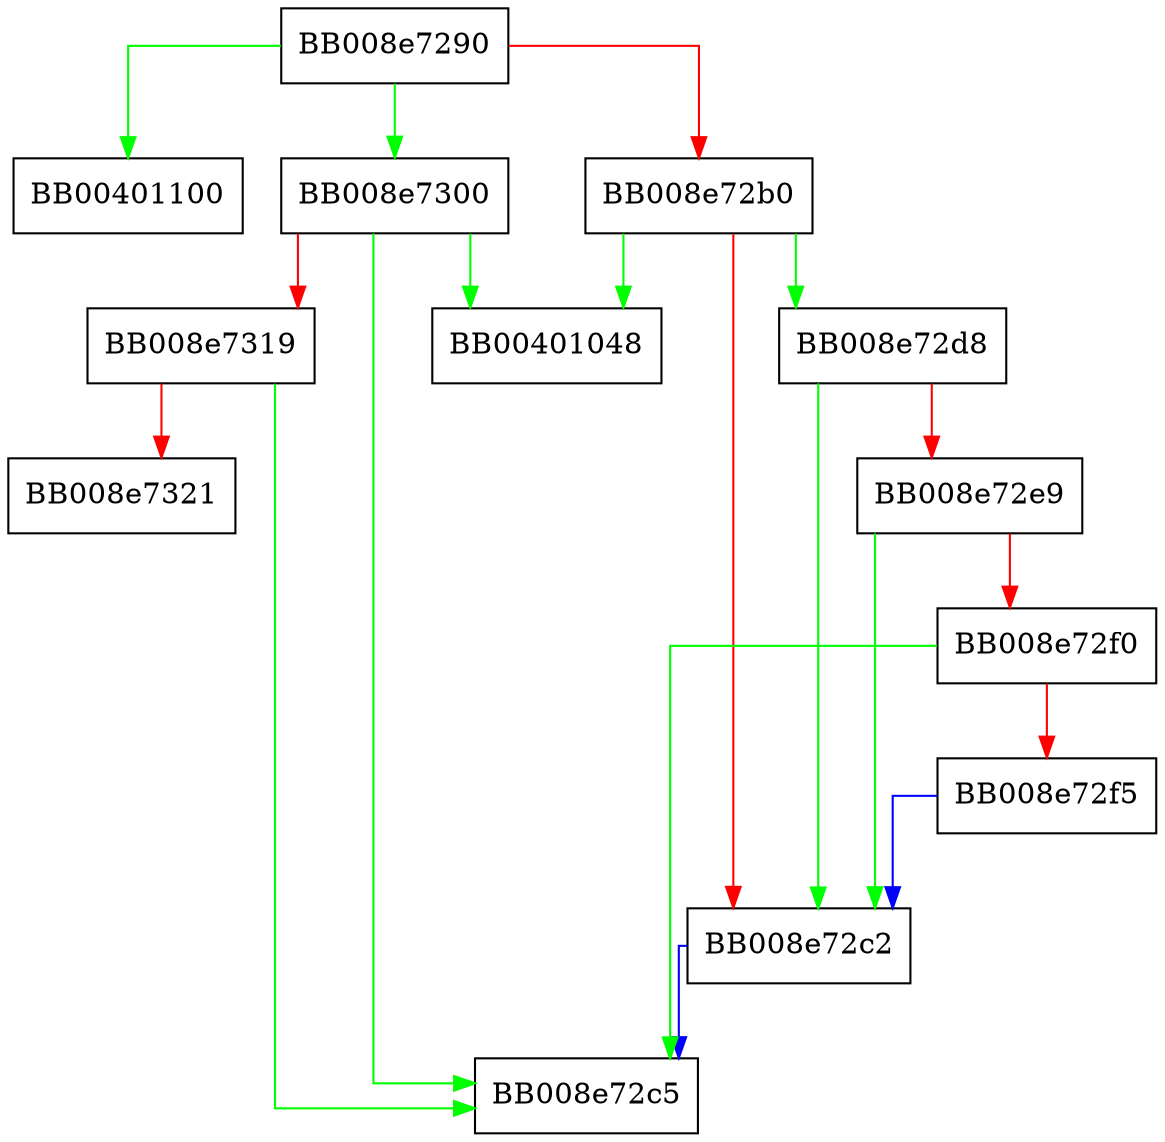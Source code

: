 digraph is_dst {
  node [shape="box"];
  graph [splines=ortho];
  BB008e7290 -> BB00401100 [color="green"];
  BB008e7290 -> BB008e7300 [color="green"];
  BB008e7290 -> BB008e72b0 [color="red"];
  BB008e72b0 -> BB00401048 [color="green"];
  BB008e72b0 -> BB008e72d8 [color="green"];
  BB008e72b0 -> BB008e72c2 [color="red"];
  BB008e72c2 -> BB008e72c5 [color="blue"];
  BB008e72d8 -> BB008e72c2 [color="green"];
  BB008e72d8 -> BB008e72e9 [color="red"];
  BB008e72e9 -> BB008e72c2 [color="green"];
  BB008e72e9 -> BB008e72f0 [color="red"];
  BB008e72f0 -> BB008e72c5 [color="green"];
  BB008e72f0 -> BB008e72f5 [color="red"];
  BB008e72f5 -> BB008e72c2 [color="blue"];
  BB008e7300 -> BB00401048 [color="green"];
  BB008e7300 -> BB008e72c5 [color="green"];
  BB008e7300 -> BB008e7319 [color="red"];
  BB008e7319 -> BB008e72c5 [color="green"];
  BB008e7319 -> BB008e7321 [color="red"];
}